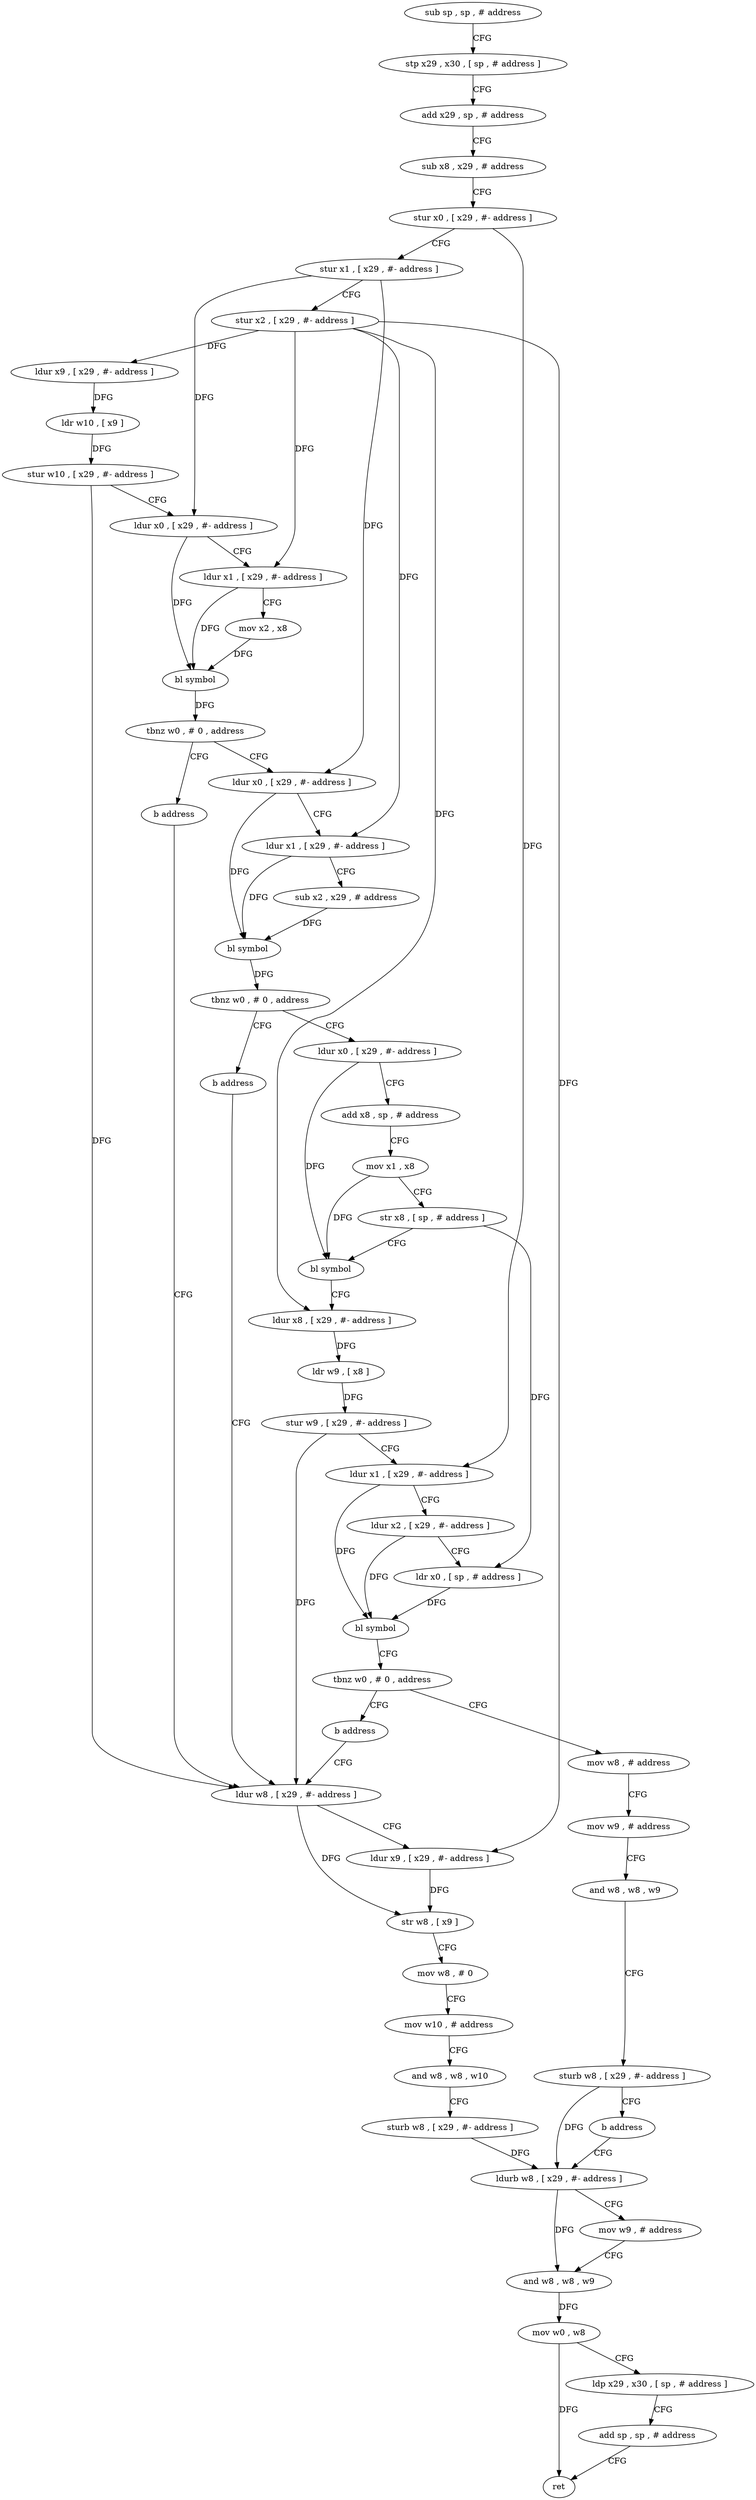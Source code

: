 digraph "func" {
"4274516" [label = "sub sp , sp , # address" ]
"4274520" [label = "stp x29 , x30 , [ sp , # address ]" ]
"4274524" [label = "add x29 , sp , # address" ]
"4274528" [label = "sub x8 , x29 , # address" ]
"4274532" [label = "stur x0 , [ x29 , #- address ]" ]
"4274536" [label = "stur x1 , [ x29 , #- address ]" ]
"4274540" [label = "stur x2 , [ x29 , #- address ]" ]
"4274544" [label = "ldur x9 , [ x29 , #- address ]" ]
"4274548" [label = "ldr w10 , [ x9 ]" ]
"4274552" [label = "stur w10 , [ x29 , #- address ]" ]
"4274556" [label = "ldur x0 , [ x29 , #- address ]" ]
"4274560" [label = "ldur x1 , [ x29 , #- address ]" ]
"4274564" [label = "mov x2 , x8" ]
"4274568" [label = "bl symbol" ]
"4274572" [label = "tbnz w0 , # 0 , address" ]
"4274580" [label = "ldur x0 , [ x29 , #- address ]" ]
"4274576" [label = "b address" ]
"4274584" [label = "ldur x1 , [ x29 , #- address ]" ]
"4274588" [label = "sub x2 , x29 , # address" ]
"4274592" [label = "bl symbol" ]
"4274596" [label = "tbnz w0 , # 0 , address" ]
"4274604" [label = "ldur x0 , [ x29 , #- address ]" ]
"4274600" [label = "b address" ]
"4274680" [label = "ldur w8 , [ x29 , #- address ]" ]
"4274608" [label = "add x8 , sp , # address" ]
"4274612" [label = "mov x1 , x8" ]
"4274616" [label = "str x8 , [ sp , # address ]" ]
"4274620" [label = "bl symbol" ]
"4274624" [label = "ldur x8 , [ x29 , #- address ]" ]
"4274628" [label = "ldr w9 , [ x8 ]" ]
"4274632" [label = "stur w9 , [ x29 , #- address ]" ]
"4274636" [label = "ldur x1 , [ x29 , #- address ]" ]
"4274640" [label = "ldur x2 , [ x29 , #- address ]" ]
"4274644" [label = "ldr x0 , [ sp , # address ]" ]
"4274648" [label = "bl symbol" ]
"4274652" [label = "tbnz w0 , # 0 , address" ]
"4274660" [label = "mov w8 , # address" ]
"4274656" [label = "b address" ]
"4274684" [label = "ldur x9 , [ x29 , #- address ]" ]
"4274688" [label = "str w8 , [ x9 ]" ]
"4274692" [label = "mov w8 , # 0" ]
"4274696" [label = "mov w10 , # address" ]
"4274700" [label = "and w8 , w8 , w10" ]
"4274704" [label = "sturb w8 , [ x29 , #- address ]" ]
"4274708" [label = "ldurb w8 , [ x29 , #- address ]" ]
"4274664" [label = "mov w9 , # address" ]
"4274668" [label = "and w8 , w8 , w9" ]
"4274672" [label = "sturb w8 , [ x29 , #- address ]" ]
"4274676" [label = "b address" ]
"4274712" [label = "mov w9 , # address" ]
"4274716" [label = "and w8 , w8 , w9" ]
"4274720" [label = "mov w0 , w8" ]
"4274724" [label = "ldp x29 , x30 , [ sp , # address ]" ]
"4274728" [label = "add sp , sp , # address" ]
"4274732" [label = "ret" ]
"4274516" -> "4274520" [ label = "CFG" ]
"4274520" -> "4274524" [ label = "CFG" ]
"4274524" -> "4274528" [ label = "CFG" ]
"4274528" -> "4274532" [ label = "CFG" ]
"4274532" -> "4274536" [ label = "CFG" ]
"4274532" -> "4274636" [ label = "DFG" ]
"4274536" -> "4274540" [ label = "CFG" ]
"4274536" -> "4274556" [ label = "DFG" ]
"4274536" -> "4274580" [ label = "DFG" ]
"4274540" -> "4274544" [ label = "DFG" ]
"4274540" -> "4274560" [ label = "DFG" ]
"4274540" -> "4274584" [ label = "DFG" ]
"4274540" -> "4274624" [ label = "DFG" ]
"4274540" -> "4274684" [ label = "DFG" ]
"4274544" -> "4274548" [ label = "DFG" ]
"4274548" -> "4274552" [ label = "DFG" ]
"4274552" -> "4274556" [ label = "CFG" ]
"4274552" -> "4274680" [ label = "DFG" ]
"4274556" -> "4274560" [ label = "CFG" ]
"4274556" -> "4274568" [ label = "DFG" ]
"4274560" -> "4274564" [ label = "CFG" ]
"4274560" -> "4274568" [ label = "DFG" ]
"4274564" -> "4274568" [ label = "DFG" ]
"4274568" -> "4274572" [ label = "DFG" ]
"4274572" -> "4274580" [ label = "CFG" ]
"4274572" -> "4274576" [ label = "CFG" ]
"4274580" -> "4274584" [ label = "CFG" ]
"4274580" -> "4274592" [ label = "DFG" ]
"4274576" -> "4274680" [ label = "CFG" ]
"4274584" -> "4274588" [ label = "CFG" ]
"4274584" -> "4274592" [ label = "DFG" ]
"4274588" -> "4274592" [ label = "DFG" ]
"4274592" -> "4274596" [ label = "DFG" ]
"4274596" -> "4274604" [ label = "CFG" ]
"4274596" -> "4274600" [ label = "CFG" ]
"4274604" -> "4274608" [ label = "CFG" ]
"4274604" -> "4274620" [ label = "DFG" ]
"4274600" -> "4274680" [ label = "CFG" ]
"4274680" -> "4274684" [ label = "CFG" ]
"4274680" -> "4274688" [ label = "DFG" ]
"4274608" -> "4274612" [ label = "CFG" ]
"4274612" -> "4274616" [ label = "CFG" ]
"4274612" -> "4274620" [ label = "DFG" ]
"4274616" -> "4274620" [ label = "CFG" ]
"4274616" -> "4274644" [ label = "DFG" ]
"4274620" -> "4274624" [ label = "CFG" ]
"4274624" -> "4274628" [ label = "DFG" ]
"4274628" -> "4274632" [ label = "DFG" ]
"4274632" -> "4274636" [ label = "CFG" ]
"4274632" -> "4274680" [ label = "DFG" ]
"4274636" -> "4274640" [ label = "CFG" ]
"4274636" -> "4274648" [ label = "DFG" ]
"4274640" -> "4274644" [ label = "CFG" ]
"4274640" -> "4274648" [ label = "DFG" ]
"4274644" -> "4274648" [ label = "DFG" ]
"4274648" -> "4274652" [ label = "CFG" ]
"4274652" -> "4274660" [ label = "CFG" ]
"4274652" -> "4274656" [ label = "CFG" ]
"4274660" -> "4274664" [ label = "CFG" ]
"4274656" -> "4274680" [ label = "CFG" ]
"4274684" -> "4274688" [ label = "DFG" ]
"4274688" -> "4274692" [ label = "CFG" ]
"4274692" -> "4274696" [ label = "CFG" ]
"4274696" -> "4274700" [ label = "CFG" ]
"4274700" -> "4274704" [ label = "CFG" ]
"4274704" -> "4274708" [ label = "DFG" ]
"4274708" -> "4274712" [ label = "CFG" ]
"4274708" -> "4274716" [ label = "DFG" ]
"4274664" -> "4274668" [ label = "CFG" ]
"4274668" -> "4274672" [ label = "CFG" ]
"4274672" -> "4274676" [ label = "CFG" ]
"4274672" -> "4274708" [ label = "DFG" ]
"4274676" -> "4274708" [ label = "CFG" ]
"4274712" -> "4274716" [ label = "CFG" ]
"4274716" -> "4274720" [ label = "DFG" ]
"4274720" -> "4274724" [ label = "CFG" ]
"4274720" -> "4274732" [ label = "DFG" ]
"4274724" -> "4274728" [ label = "CFG" ]
"4274728" -> "4274732" [ label = "CFG" ]
}
